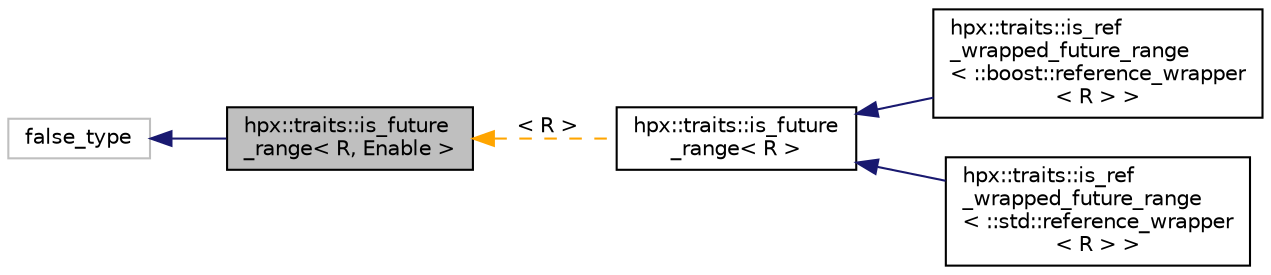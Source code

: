 digraph "hpx::traits::is_future_range&lt; R, Enable &gt;"
{
  edge [fontname="Helvetica",fontsize="10",labelfontname="Helvetica",labelfontsize="10"];
  node [fontname="Helvetica",fontsize="10",shape=record];
  rankdir="LR";
  Node0 [label="hpx::traits::is_future\l_range\< R, Enable \>",height=0.2,width=0.4,color="black", fillcolor="grey75", style="filled", fontcolor="black"];
  Node1 -> Node0 [dir="back",color="midnightblue",fontsize="10",style="solid",fontname="Helvetica"];
  Node1 [label="false_type",height=0.2,width=0.4,color="grey75", fillcolor="white", style="filled"];
  Node0 -> Node2 [dir="back",color="orange",fontsize="10",style="dashed",label=" \< R \>" ,fontname="Helvetica"];
  Node2 [label="hpx::traits::is_future\l_range\< R \>",height=0.2,width=0.4,color="black", fillcolor="white", style="filled",URL="$d7/df4/structhpx_1_1traits_1_1is__future__range.html"];
  Node2 -> Node3 [dir="back",color="midnightblue",fontsize="10",style="solid",fontname="Helvetica"];
  Node3 [label="hpx::traits::is_ref\l_wrapped_future_range\l\< ::boost::reference_wrapper\l\< R \> \>",height=0.2,width=0.4,color="black", fillcolor="white", style="filled",URL="$dc/df3/structhpx_1_1traits_1_1is__ref__wrapped__future__range_3_01_1_1boost_1_1reference__wrapper_3_01_r_01_4_01_4.html"];
  Node2 -> Node4 [dir="back",color="midnightblue",fontsize="10",style="solid",fontname="Helvetica"];
  Node4 [label="hpx::traits::is_ref\l_wrapped_future_range\l\< ::std::reference_wrapper\l\< R \> \>",height=0.2,width=0.4,color="black", fillcolor="white", style="filled",URL="$dc/daa/structhpx_1_1traits_1_1is__ref__wrapped__future__range_3_01_1_1std_1_1reference__wrapper_3_01_r_01_4_01_4.html"];
}
